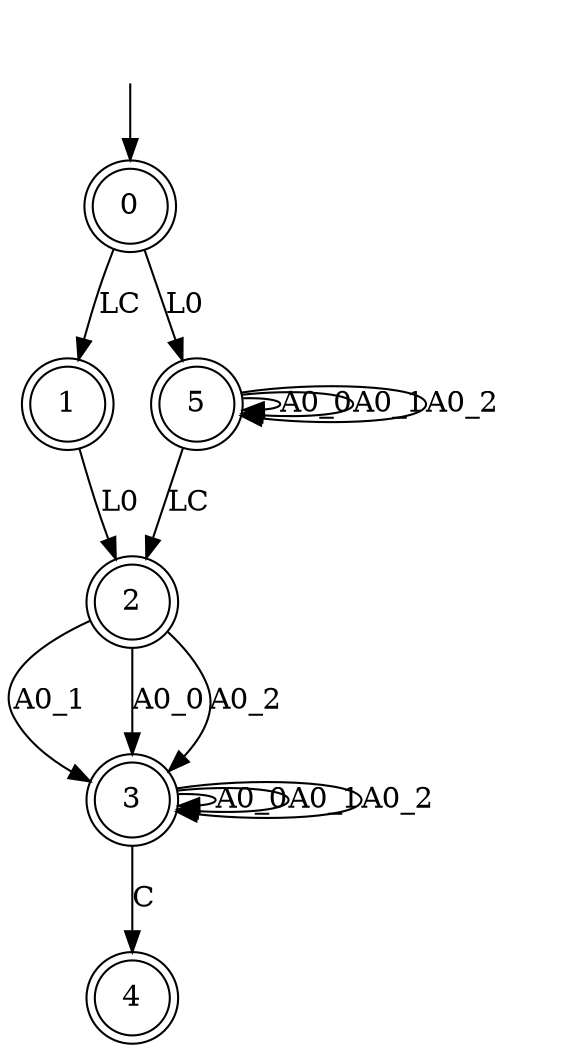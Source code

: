 digraph {
	0 [label=0 shape=doublecircle]
	1 [label=1 shape=doublecircle]
	2 [label=2 shape=doublecircle]
	3 [label=3 shape=doublecircle]
	4 [label=4 shape=doublecircle]
	5 [label=5 shape=doublecircle]
	__start0 [label="" shape=none]
	0 -> 1 [label=LC]
	0 -> 5 [label=L0]
	1 -> 2 [label=L0]
	2 -> 3 [label=A0_1]
	2 -> 3 [label=A0_0]
	2 -> 3 [label=A0_2]
	3 -> 4 [label=C]
	3 -> 3 [label=A0_0]
	3 -> 3 [label=A0_1]
	3 -> 3 [label=A0_2]
	5 -> 5 [label=A0_0]
	5 -> 5 [label=A0_1]
	5 -> 2 [label=LC]
	5 -> 5 [label=A0_2]
	__start0 -> 0 [label=""]
}
